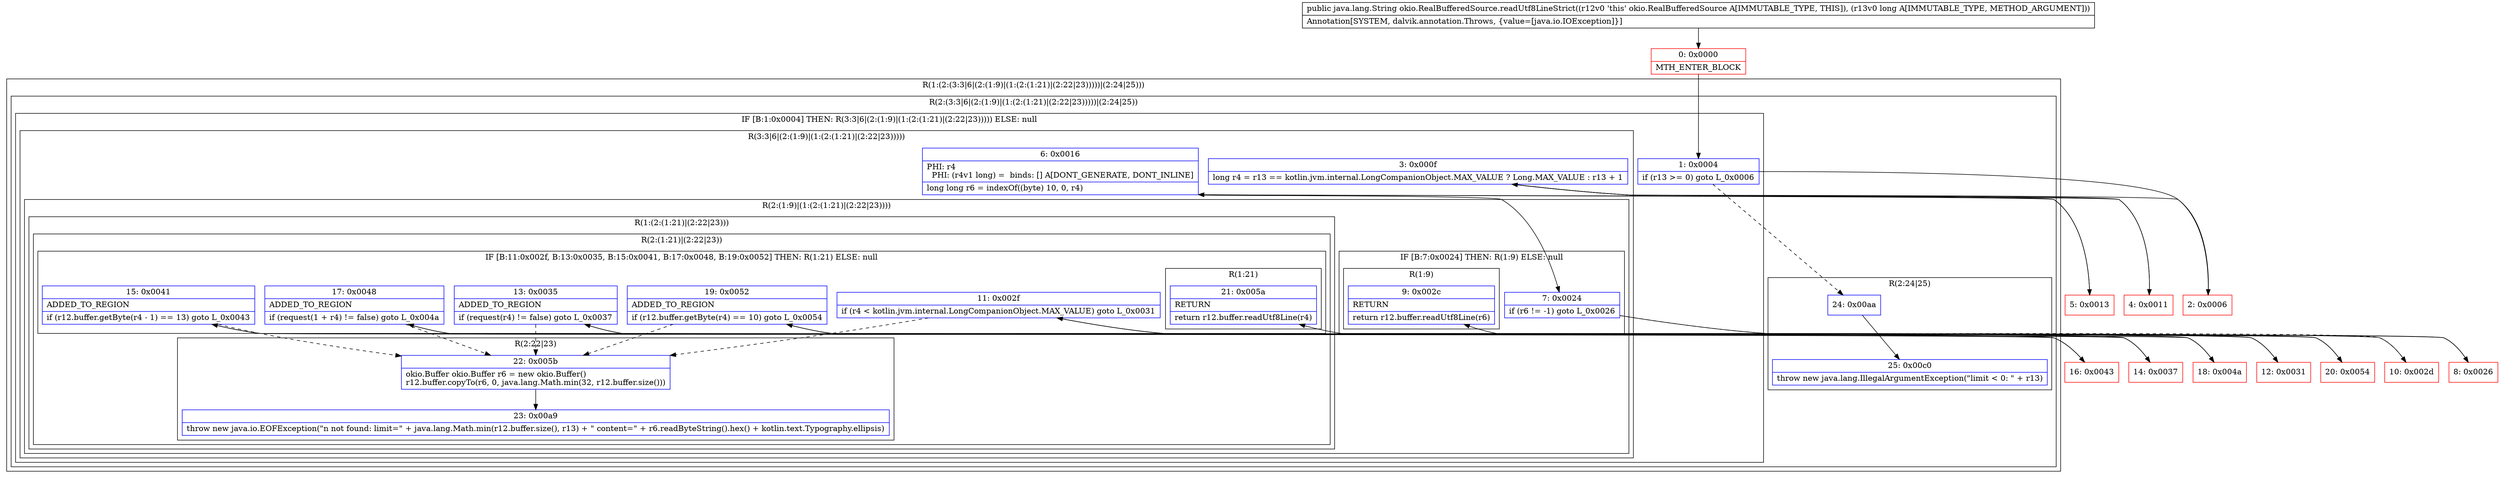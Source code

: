 digraph "CFG forokio.RealBufferedSource.readUtf8LineStrict(J)Ljava\/lang\/String;" {
subgraph cluster_Region_1439392175 {
label = "R(1:(2:(3:3|6|(2:(1:9)|(1:(2:(1:21)|(2:22|23)))))|(2:24|25)))";
node [shape=record,color=blue];
subgraph cluster_Region_940627610 {
label = "R(2:(3:3|6|(2:(1:9)|(1:(2:(1:21)|(2:22|23)))))|(2:24|25))";
node [shape=record,color=blue];
subgraph cluster_IfRegion_488197208 {
label = "IF [B:1:0x0004] THEN: R(3:3|6|(2:(1:9)|(1:(2:(1:21)|(2:22|23))))) ELSE: null";
node [shape=record,color=blue];
Node_1 [shape=record,label="{1\:\ 0x0004|if (r13 \>= 0) goto L_0x0006\l}"];
subgraph cluster_Region_786192962 {
label = "R(3:3|6|(2:(1:9)|(1:(2:(1:21)|(2:22|23)))))";
node [shape=record,color=blue];
Node_3 [shape=record,label="{3\:\ 0x000f|long r4 = r13 == kotlin.jvm.internal.LongCompanionObject.MAX_VALUE ? Long.MAX_VALUE : r13 + 1\l}"];
Node_6 [shape=record,label="{6\:\ 0x0016|PHI: r4 \l  PHI: (r4v1 long) =  binds: [] A[DONT_GENERATE, DONT_INLINE]\l|long long r6 = indexOf((byte) 10, 0, r4)\l}"];
subgraph cluster_Region_2017682883 {
label = "R(2:(1:9)|(1:(2:(1:21)|(2:22|23))))";
node [shape=record,color=blue];
subgraph cluster_IfRegion_1674838435 {
label = "IF [B:7:0x0024] THEN: R(1:9) ELSE: null";
node [shape=record,color=blue];
Node_7 [shape=record,label="{7\:\ 0x0024|if (r6 != \-1) goto L_0x0026\l}"];
subgraph cluster_Region_798382545 {
label = "R(1:9)";
node [shape=record,color=blue];
Node_9 [shape=record,label="{9\:\ 0x002c|RETURN\l|return r12.buffer.readUtf8Line(r6)\l}"];
}
}
subgraph cluster_Region_1980474749 {
label = "R(1:(2:(1:21)|(2:22|23)))";
node [shape=record,color=blue];
subgraph cluster_Region_1209076000 {
label = "R(2:(1:21)|(2:22|23))";
node [shape=record,color=blue];
subgraph cluster_IfRegion_1969969523 {
label = "IF [B:11:0x002f, B:13:0x0035, B:15:0x0041, B:17:0x0048, B:19:0x0052] THEN: R(1:21) ELSE: null";
node [shape=record,color=blue];
Node_11 [shape=record,label="{11\:\ 0x002f|if (r4 \< kotlin.jvm.internal.LongCompanionObject.MAX_VALUE) goto L_0x0031\l}"];
Node_13 [shape=record,label="{13\:\ 0x0035|ADDED_TO_REGION\l|if (request(r4) != false) goto L_0x0037\l}"];
Node_15 [shape=record,label="{15\:\ 0x0041|ADDED_TO_REGION\l|if (r12.buffer.getByte(r4 \- 1) == 13) goto L_0x0043\l}"];
Node_17 [shape=record,label="{17\:\ 0x0048|ADDED_TO_REGION\l|if (request(1 + r4) != false) goto L_0x004a\l}"];
Node_19 [shape=record,label="{19\:\ 0x0052|ADDED_TO_REGION\l|if (r12.buffer.getByte(r4) == 10) goto L_0x0054\l}"];
subgraph cluster_Region_702874056 {
label = "R(1:21)";
node [shape=record,color=blue];
Node_21 [shape=record,label="{21\:\ 0x005a|RETURN\l|return r12.buffer.readUtf8Line(r4)\l}"];
}
}
subgraph cluster_Region_1650065 {
label = "R(2:22|23)";
node [shape=record,color=blue];
Node_22 [shape=record,label="{22\:\ 0x005b|okio.Buffer okio.Buffer r6 = new okio.Buffer()\lr12.buffer.copyTo(r6, 0, java.lang.Math.min(32, r12.buffer.size()))\l}"];
Node_23 [shape=record,label="{23\:\ 0x00a9|throw new java.io.EOFException(\"n not found: limit=\" + java.lang.Math.min(r12.buffer.size(), r13) + \" content=\" + r6.readByteString().hex() + kotlin.text.Typography.ellipsis)\l}"];
}
}
}
}
}
}
subgraph cluster_Region_532539382 {
label = "R(2:24|25)";
node [shape=record,color=blue];
Node_24 [shape=record,label="{24\:\ 0x00aa}"];
Node_25 [shape=record,label="{25\:\ 0x00c0|throw new java.lang.IllegalArgumentException(\"limit \< 0: \" + r13)\l}"];
}
}
}
Node_0 [shape=record,color=red,label="{0\:\ 0x0000|MTH_ENTER_BLOCK\l}"];
Node_2 [shape=record,color=red,label="{2\:\ 0x0006}"];
Node_4 [shape=record,color=red,label="{4\:\ 0x0011}"];
Node_5 [shape=record,color=red,label="{5\:\ 0x0013}"];
Node_8 [shape=record,color=red,label="{8\:\ 0x0026}"];
Node_10 [shape=record,color=red,label="{10\:\ 0x002d}"];
Node_12 [shape=record,color=red,label="{12\:\ 0x0031}"];
Node_14 [shape=record,color=red,label="{14\:\ 0x0037}"];
Node_16 [shape=record,color=red,label="{16\:\ 0x0043}"];
Node_18 [shape=record,color=red,label="{18\:\ 0x004a}"];
Node_20 [shape=record,color=red,label="{20\:\ 0x0054}"];
MethodNode[shape=record,label="{public java.lang.String okio.RealBufferedSource.readUtf8LineStrict((r12v0 'this' okio.RealBufferedSource A[IMMUTABLE_TYPE, THIS]), (r13v0 long A[IMMUTABLE_TYPE, METHOD_ARGUMENT]))  | Annotation[SYSTEM, dalvik.annotation.Throws, \{value=[java.io.IOException]\}]\l}"];
MethodNode -> Node_0;
Node_1 -> Node_2;
Node_1 -> Node_24[style=dashed];
Node_3 -> Node_4;
Node_3 -> Node_5;
Node_6 -> Node_7;
Node_7 -> Node_8;
Node_7 -> Node_10[style=dashed];
Node_11 -> Node_12;
Node_11 -> Node_22[style=dashed];
Node_13 -> Node_14;
Node_13 -> Node_22[style=dashed];
Node_15 -> Node_16;
Node_15 -> Node_22[style=dashed];
Node_17 -> Node_18;
Node_17 -> Node_22[style=dashed];
Node_19 -> Node_20;
Node_19 -> Node_22[style=dashed];
Node_22 -> Node_23;
Node_24 -> Node_25;
Node_0 -> Node_1;
Node_2 -> Node_3;
Node_4 -> Node_6;
Node_5 -> Node_6;
Node_8 -> Node_9;
Node_10 -> Node_11;
Node_12 -> Node_13;
Node_14 -> Node_15;
Node_16 -> Node_17;
Node_18 -> Node_19;
Node_20 -> Node_21;
}

